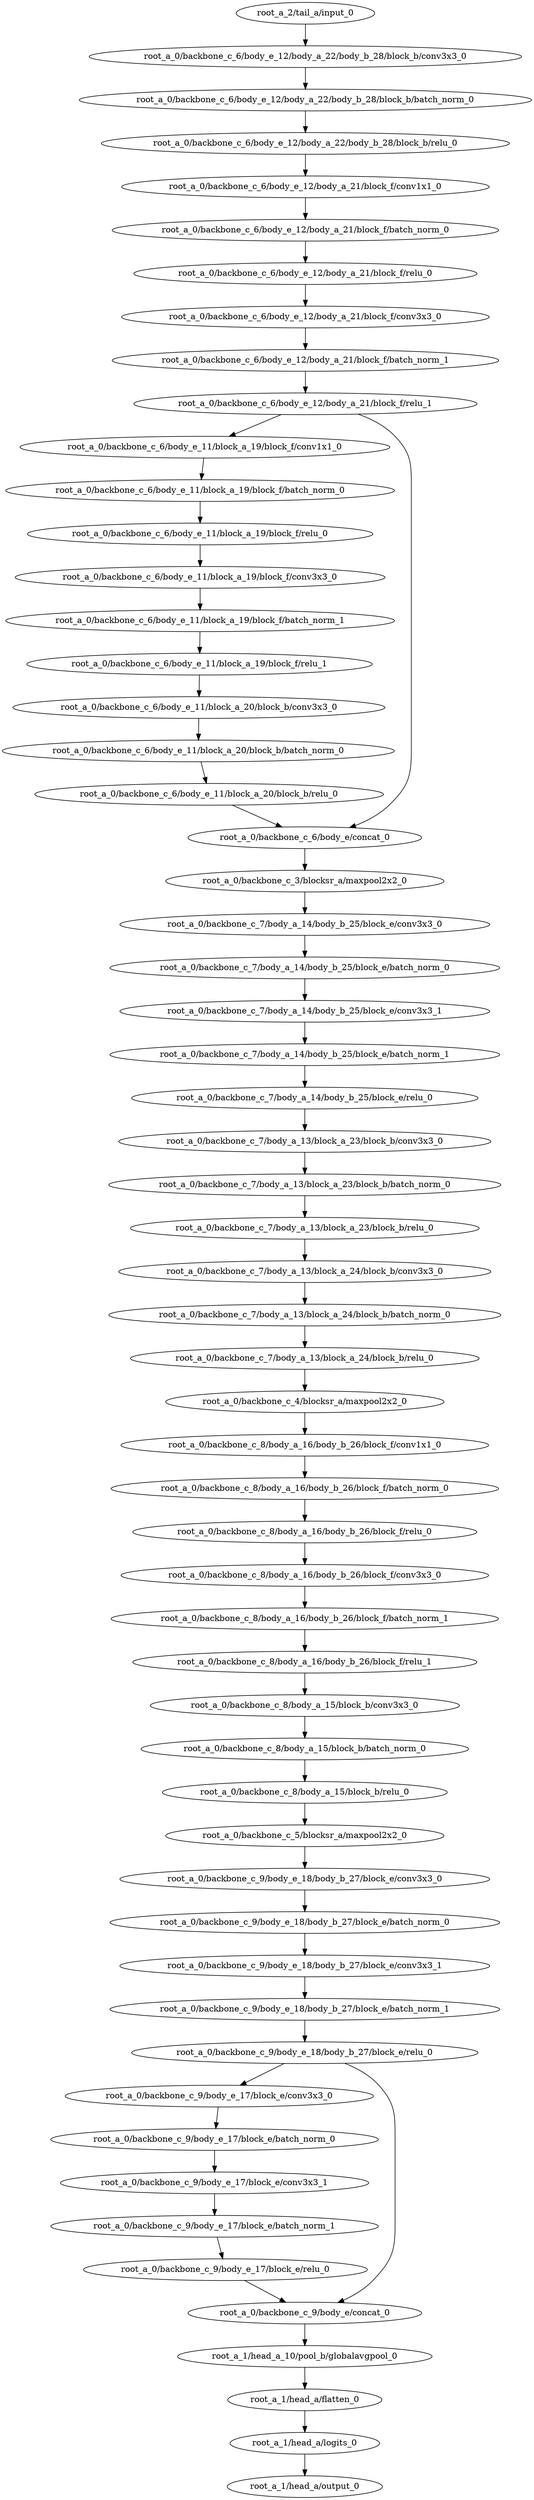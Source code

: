 digraph root_a {
	"root_a_2/tail_a/input_0"
	"root_a_0/backbone_c_6/body_e_12/body_a_22/body_b_28/block_b/conv3x3_0"
	"root_a_0/backbone_c_6/body_e_12/body_a_22/body_b_28/block_b/batch_norm_0"
	"root_a_0/backbone_c_6/body_e_12/body_a_22/body_b_28/block_b/relu_0"
	"root_a_0/backbone_c_6/body_e_12/body_a_21/block_f/conv1x1_0"
	"root_a_0/backbone_c_6/body_e_12/body_a_21/block_f/batch_norm_0"
	"root_a_0/backbone_c_6/body_e_12/body_a_21/block_f/relu_0"
	"root_a_0/backbone_c_6/body_e_12/body_a_21/block_f/conv3x3_0"
	"root_a_0/backbone_c_6/body_e_12/body_a_21/block_f/batch_norm_1"
	"root_a_0/backbone_c_6/body_e_12/body_a_21/block_f/relu_1"
	"root_a_0/backbone_c_6/body_e_11/block_a_19/block_f/conv1x1_0"
	"root_a_0/backbone_c_6/body_e_11/block_a_19/block_f/batch_norm_0"
	"root_a_0/backbone_c_6/body_e_11/block_a_19/block_f/relu_0"
	"root_a_0/backbone_c_6/body_e_11/block_a_19/block_f/conv3x3_0"
	"root_a_0/backbone_c_6/body_e_11/block_a_19/block_f/batch_norm_1"
	"root_a_0/backbone_c_6/body_e_11/block_a_19/block_f/relu_1"
	"root_a_0/backbone_c_6/body_e_11/block_a_20/block_b/conv3x3_0"
	"root_a_0/backbone_c_6/body_e_11/block_a_20/block_b/batch_norm_0"
	"root_a_0/backbone_c_6/body_e_11/block_a_20/block_b/relu_0"
	"root_a_0/backbone_c_6/body_e/concat_0"
	"root_a_0/backbone_c_3/blocksr_a/maxpool2x2_0"
	"root_a_0/backbone_c_7/body_a_14/body_b_25/block_e/conv3x3_0"
	"root_a_0/backbone_c_7/body_a_14/body_b_25/block_e/batch_norm_0"
	"root_a_0/backbone_c_7/body_a_14/body_b_25/block_e/conv3x3_1"
	"root_a_0/backbone_c_7/body_a_14/body_b_25/block_e/batch_norm_1"
	"root_a_0/backbone_c_7/body_a_14/body_b_25/block_e/relu_0"
	"root_a_0/backbone_c_7/body_a_13/block_a_23/block_b/conv3x3_0"
	"root_a_0/backbone_c_7/body_a_13/block_a_23/block_b/batch_norm_0"
	"root_a_0/backbone_c_7/body_a_13/block_a_23/block_b/relu_0"
	"root_a_0/backbone_c_7/body_a_13/block_a_24/block_b/conv3x3_0"
	"root_a_0/backbone_c_7/body_a_13/block_a_24/block_b/batch_norm_0"
	"root_a_0/backbone_c_7/body_a_13/block_a_24/block_b/relu_0"
	"root_a_0/backbone_c_4/blocksr_a/maxpool2x2_0"
	"root_a_0/backbone_c_8/body_a_16/body_b_26/block_f/conv1x1_0"
	"root_a_0/backbone_c_8/body_a_16/body_b_26/block_f/batch_norm_0"
	"root_a_0/backbone_c_8/body_a_16/body_b_26/block_f/relu_0"
	"root_a_0/backbone_c_8/body_a_16/body_b_26/block_f/conv3x3_0"
	"root_a_0/backbone_c_8/body_a_16/body_b_26/block_f/batch_norm_1"
	"root_a_0/backbone_c_8/body_a_16/body_b_26/block_f/relu_1"
	"root_a_0/backbone_c_8/body_a_15/block_b/conv3x3_0"
	"root_a_0/backbone_c_8/body_a_15/block_b/batch_norm_0"
	"root_a_0/backbone_c_8/body_a_15/block_b/relu_0"
	"root_a_0/backbone_c_5/blocksr_a/maxpool2x2_0"
	"root_a_0/backbone_c_9/body_e_18/body_b_27/block_e/conv3x3_0"
	"root_a_0/backbone_c_9/body_e_18/body_b_27/block_e/batch_norm_0"
	"root_a_0/backbone_c_9/body_e_18/body_b_27/block_e/conv3x3_1"
	"root_a_0/backbone_c_9/body_e_18/body_b_27/block_e/batch_norm_1"
	"root_a_0/backbone_c_9/body_e_18/body_b_27/block_e/relu_0"
	"root_a_0/backbone_c_9/body_e_17/block_e/conv3x3_0"
	"root_a_0/backbone_c_9/body_e_17/block_e/batch_norm_0"
	"root_a_0/backbone_c_9/body_e_17/block_e/conv3x3_1"
	"root_a_0/backbone_c_9/body_e_17/block_e/batch_norm_1"
	"root_a_0/backbone_c_9/body_e_17/block_e/relu_0"
	"root_a_0/backbone_c_9/body_e/concat_0"
	"root_a_1/head_a_10/pool_b/globalavgpool_0"
	"root_a_1/head_a/flatten_0"
	"root_a_1/head_a/logits_0"
	"root_a_1/head_a/output_0"

	"root_a_2/tail_a/input_0" -> "root_a_0/backbone_c_6/body_e_12/body_a_22/body_b_28/block_b/conv3x3_0"
	"root_a_0/backbone_c_6/body_e_12/body_a_22/body_b_28/block_b/conv3x3_0" -> "root_a_0/backbone_c_6/body_e_12/body_a_22/body_b_28/block_b/batch_norm_0"
	"root_a_0/backbone_c_6/body_e_12/body_a_22/body_b_28/block_b/batch_norm_0" -> "root_a_0/backbone_c_6/body_e_12/body_a_22/body_b_28/block_b/relu_0"
	"root_a_0/backbone_c_6/body_e_12/body_a_22/body_b_28/block_b/relu_0" -> "root_a_0/backbone_c_6/body_e_12/body_a_21/block_f/conv1x1_0"
	"root_a_0/backbone_c_6/body_e_12/body_a_21/block_f/conv1x1_0" -> "root_a_0/backbone_c_6/body_e_12/body_a_21/block_f/batch_norm_0"
	"root_a_0/backbone_c_6/body_e_12/body_a_21/block_f/batch_norm_0" -> "root_a_0/backbone_c_6/body_e_12/body_a_21/block_f/relu_0"
	"root_a_0/backbone_c_6/body_e_12/body_a_21/block_f/relu_0" -> "root_a_0/backbone_c_6/body_e_12/body_a_21/block_f/conv3x3_0"
	"root_a_0/backbone_c_6/body_e_12/body_a_21/block_f/conv3x3_0" -> "root_a_0/backbone_c_6/body_e_12/body_a_21/block_f/batch_norm_1"
	"root_a_0/backbone_c_6/body_e_12/body_a_21/block_f/batch_norm_1" -> "root_a_0/backbone_c_6/body_e_12/body_a_21/block_f/relu_1"
	"root_a_0/backbone_c_6/body_e_12/body_a_21/block_f/relu_1" -> "root_a_0/backbone_c_6/body_e_11/block_a_19/block_f/conv1x1_0"
	"root_a_0/backbone_c_6/body_e_11/block_a_19/block_f/conv1x1_0" -> "root_a_0/backbone_c_6/body_e_11/block_a_19/block_f/batch_norm_0"
	"root_a_0/backbone_c_6/body_e_11/block_a_19/block_f/batch_norm_0" -> "root_a_0/backbone_c_6/body_e_11/block_a_19/block_f/relu_0"
	"root_a_0/backbone_c_6/body_e_11/block_a_19/block_f/relu_0" -> "root_a_0/backbone_c_6/body_e_11/block_a_19/block_f/conv3x3_0"
	"root_a_0/backbone_c_6/body_e_11/block_a_19/block_f/conv3x3_0" -> "root_a_0/backbone_c_6/body_e_11/block_a_19/block_f/batch_norm_1"
	"root_a_0/backbone_c_6/body_e_11/block_a_19/block_f/batch_norm_1" -> "root_a_0/backbone_c_6/body_e_11/block_a_19/block_f/relu_1"
	"root_a_0/backbone_c_6/body_e_11/block_a_19/block_f/relu_1" -> "root_a_0/backbone_c_6/body_e_11/block_a_20/block_b/conv3x3_0"
	"root_a_0/backbone_c_6/body_e_11/block_a_20/block_b/conv3x3_0" -> "root_a_0/backbone_c_6/body_e_11/block_a_20/block_b/batch_norm_0"
	"root_a_0/backbone_c_6/body_e_11/block_a_20/block_b/batch_norm_0" -> "root_a_0/backbone_c_6/body_e_11/block_a_20/block_b/relu_0"
	"root_a_0/backbone_c_6/body_e_11/block_a_20/block_b/relu_0" -> "root_a_0/backbone_c_6/body_e/concat_0"
	"root_a_0/backbone_c_6/body_e_12/body_a_21/block_f/relu_1" -> "root_a_0/backbone_c_6/body_e/concat_0"
	"root_a_0/backbone_c_6/body_e/concat_0" -> "root_a_0/backbone_c_3/blocksr_a/maxpool2x2_0"
	"root_a_0/backbone_c_3/blocksr_a/maxpool2x2_0" -> "root_a_0/backbone_c_7/body_a_14/body_b_25/block_e/conv3x3_0"
	"root_a_0/backbone_c_7/body_a_14/body_b_25/block_e/conv3x3_0" -> "root_a_0/backbone_c_7/body_a_14/body_b_25/block_e/batch_norm_0"
	"root_a_0/backbone_c_7/body_a_14/body_b_25/block_e/batch_norm_0" -> "root_a_0/backbone_c_7/body_a_14/body_b_25/block_e/conv3x3_1"
	"root_a_0/backbone_c_7/body_a_14/body_b_25/block_e/conv3x3_1" -> "root_a_0/backbone_c_7/body_a_14/body_b_25/block_e/batch_norm_1"
	"root_a_0/backbone_c_7/body_a_14/body_b_25/block_e/batch_norm_1" -> "root_a_0/backbone_c_7/body_a_14/body_b_25/block_e/relu_0"
	"root_a_0/backbone_c_7/body_a_14/body_b_25/block_e/relu_0" -> "root_a_0/backbone_c_7/body_a_13/block_a_23/block_b/conv3x3_0"
	"root_a_0/backbone_c_7/body_a_13/block_a_23/block_b/conv3x3_0" -> "root_a_0/backbone_c_7/body_a_13/block_a_23/block_b/batch_norm_0"
	"root_a_0/backbone_c_7/body_a_13/block_a_23/block_b/batch_norm_0" -> "root_a_0/backbone_c_7/body_a_13/block_a_23/block_b/relu_0"
	"root_a_0/backbone_c_7/body_a_13/block_a_23/block_b/relu_0" -> "root_a_0/backbone_c_7/body_a_13/block_a_24/block_b/conv3x3_0"
	"root_a_0/backbone_c_7/body_a_13/block_a_24/block_b/conv3x3_0" -> "root_a_0/backbone_c_7/body_a_13/block_a_24/block_b/batch_norm_0"
	"root_a_0/backbone_c_7/body_a_13/block_a_24/block_b/batch_norm_0" -> "root_a_0/backbone_c_7/body_a_13/block_a_24/block_b/relu_0"
	"root_a_0/backbone_c_7/body_a_13/block_a_24/block_b/relu_0" -> "root_a_0/backbone_c_4/blocksr_a/maxpool2x2_0"
	"root_a_0/backbone_c_4/blocksr_a/maxpool2x2_0" -> "root_a_0/backbone_c_8/body_a_16/body_b_26/block_f/conv1x1_0"
	"root_a_0/backbone_c_8/body_a_16/body_b_26/block_f/conv1x1_0" -> "root_a_0/backbone_c_8/body_a_16/body_b_26/block_f/batch_norm_0"
	"root_a_0/backbone_c_8/body_a_16/body_b_26/block_f/batch_norm_0" -> "root_a_0/backbone_c_8/body_a_16/body_b_26/block_f/relu_0"
	"root_a_0/backbone_c_8/body_a_16/body_b_26/block_f/relu_0" -> "root_a_0/backbone_c_8/body_a_16/body_b_26/block_f/conv3x3_0"
	"root_a_0/backbone_c_8/body_a_16/body_b_26/block_f/conv3x3_0" -> "root_a_0/backbone_c_8/body_a_16/body_b_26/block_f/batch_norm_1"
	"root_a_0/backbone_c_8/body_a_16/body_b_26/block_f/batch_norm_1" -> "root_a_0/backbone_c_8/body_a_16/body_b_26/block_f/relu_1"
	"root_a_0/backbone_c_8/body_a_16/body_b_26/block_f/relu_1" -> "root_a_0/backbone_c_8/body_a_15/block_b/conv3x3_0"
	"root_a_0/backbone_c_8/body_a_15/block_b/conv3x3_0" -> "root_a_0/backbone_c_8/body_a_15/block_b/batch_norm_0"
	"root_a_0/backbone_c_8/body_a_15/block_b/batch_norm_0" -> "root_a_0/backbone_c_8/body_a_15/block_b/relu_0"
	"root_a_0/backbone_c_8/body_a_15/block_b/relu_0" -> "root_a_0/backbone_c_5/blocksr_a/maxpool2x2_0"
	"root_a_0/backbone_c_5/blocksr_a/maxpool2x2_0" -> "root_a_0/backbone_c_9/body_e_18/body_b_27/block_e/conv3x3_0"
	"root_a_0/backbone_c_9/body_e_18/body_b_27/block_e/conv3x3_0" -> "root_a_0/backbone_c_9/body_e_18/body_b_27/block_e/batch_norm_0"
	"root_a_0/backbone_c_9/body_e_18/body_b_27/block_e/batch_norm_0" -> "root_a_0/backbone_c_9/body_e_18/body_b_27/block_e/conv3x3_1"
	"root_a_0/backbone_c_9/body_e_18/body_b_27/block_e/conv3x3_1" -> "root_a_0/backbone_c_9/body_e_18/body_b_27/block_e/batch_norm_1"
	"root_a_0/backbone_c_9/body_e_18/body_b_27/block_e/batch_norm_1" -> "root_a_0/backbone_c_9/body_e_18/body_b_27/block_e/relu_0"
	"root_a_0/backbone_c_9/body_e_18/body_b_27/block_e/relu_0" -> "root_a_0/backbone_c_9/body_e_17/block_e/conv3x3_0"
	"root_a_0/backbone_c_9/body_e_17/block_e/conv3x3_0" -> "root_a_0/backbone_c_9/body_e_17/block_e/batch_norm_0"
	"root_a_0/backbone_c_9/body_e_17/block_e/batch_norm_0" -> "root_a_0/backbone_c_9/body_e_17/block_e/conv3x3_1"
	"root_a_0/backbone_c_9/body_e_17/block_e/conv3x3_1" -> "root_a_0/backbone_c_9/body_e_17/block_e/batch_norm_1"
	"root_a_0/backbone_c_9/body_e_17/block_e/batch_norm_1" -> "root_a_0/backbone_c_9/body_e_17/block_e/relu_0"
	"root_a_0/backbone_c_9/body_e_18/body_b_27/block_e/relu_0" -> "root_a_0/backbone_c_9/body_e/concat_0"
	"root_a_0/backbone_c_9/body_e_17/block_e/relu_0" -> "root_a_0/backbone_c_9/body_e/concat_0"
	"root_a_0/backbone_c_9/body_e/concat_0" -> "root_a_1/head_a_10/pool_b/globalavgpool_0"
	"root_a_1/head_a_10/pool_b/globalavgpool_0" -> "root_a_1/head_a/flatten_0"
	"root_a_1/head_a/flatten_0" -> "root_a_1/head_a/logits_0"
	"root_a_1/head_a/logits_0" -> "root_a_1/head_a/output_0"

}